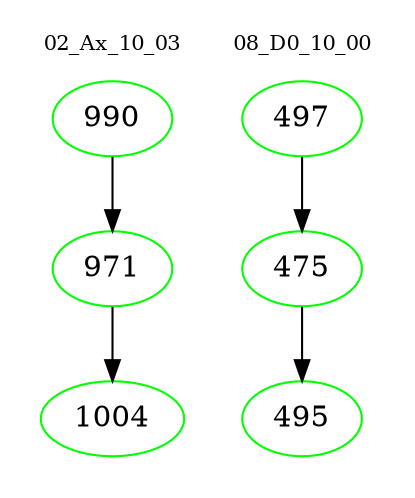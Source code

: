 digraph{
subgraph cluster_0 {
color = white
label = "02_Ax_10_03";
fontsize=10;
T0_990 [label="990", color="green"]
T0_990 -> T0_971 [color="black"]
T0_971 [label="971", color="green"]
T0_971 -> T0_1004 [color="black"]
T0_1004 [label="1004", color="green"]
}
subgraph cluster_1 {
color = white
label = "08_D0_10_00";
fontsize=10;
T1_497 [label="497", color="green"]
T1_497 -> T1_475 [color="black"]
T1_475 [label="475", color="green"]
T1_475 -> T1_495 [color="black"]
T1_495 [label="495", color="green"]
}
}

